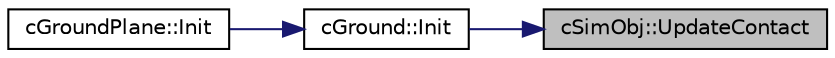 digraph "cSimObj::UpdateContact"
{
 // LATEX_PDF_SIZE
  edge [fontname="Helvetica",fontsize="10",labelfontname="Helvetica",labelfontsize="10"];
  node [fontname="Helvetica",fontsize="10",shape=record];
  rankdir="RL";
  Node1 [label="cSimObj::UpdateContact",height=0.2,width=0.4,color="black", fillcolor="grey75", style="filled", fontcolor="black",tooltip=" "];
  Node1 -> Node2 [dir="back",color="midnightblue",fontsize="10",style="solid",fontname="Helvetica"];
  Node2 [label="cGround::Init",height=0.2,width=0.4,color="black", fillcolor="white", style="filled",URL="$classc_ground.html#a8d912effea80bcf1746603bae54ded73",tooltip=" "];
  Node2 -> Node3 [dir="back",color="midnightblue",fontsize="10",style="solid",fontname="Helvetica"];
  Node3 [label="cGroundPlane::Init",height=0.2,width=0.4,color="black", fillcolor="white", style="filled",URL="$classc_ground_plane.html#abe26ea6b370eab86f189c3283cef44c7",tooltip=" "];
}
